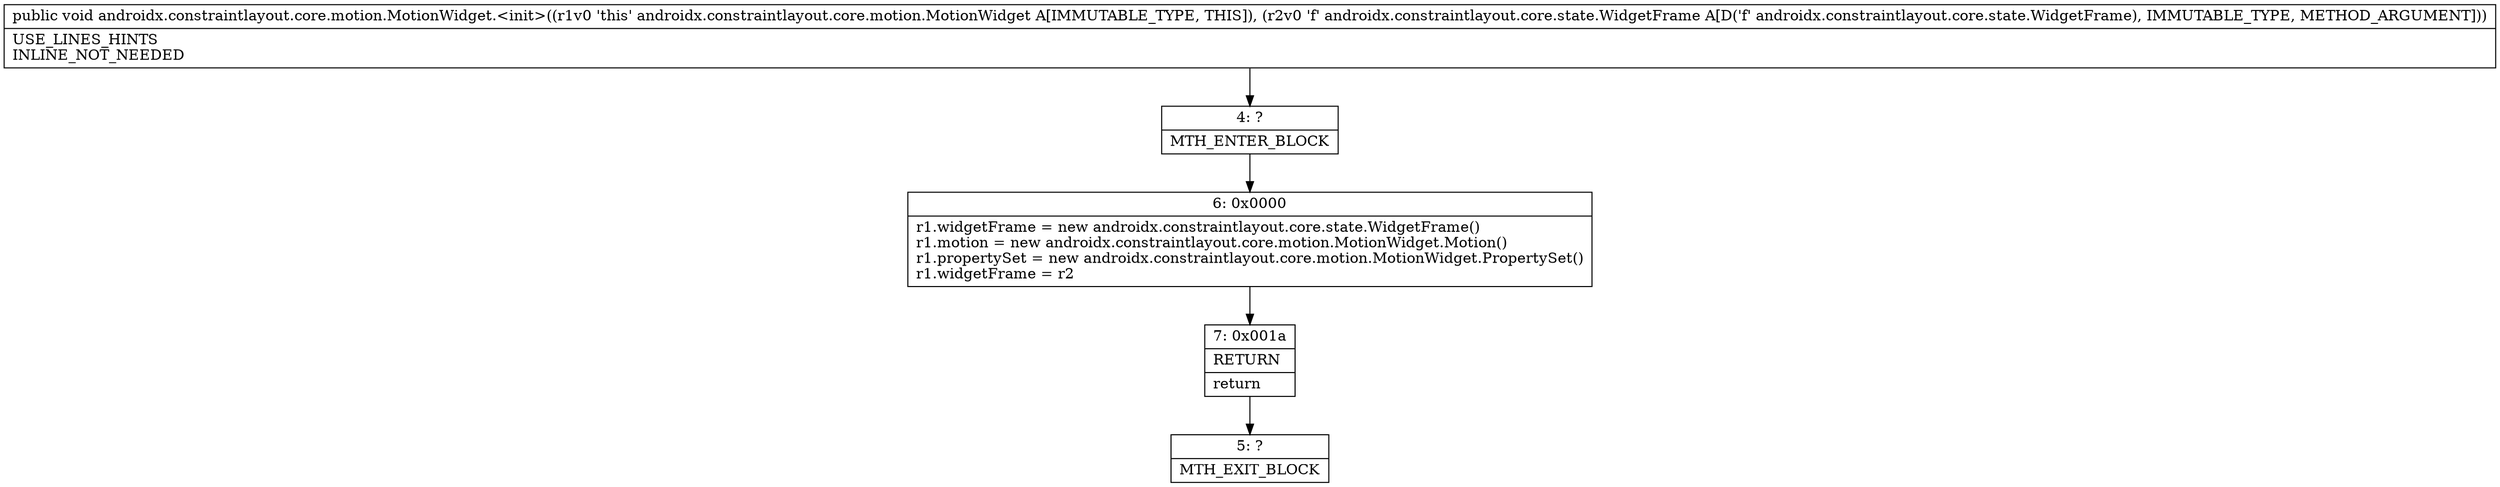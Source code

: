 digraph "CFG forandroidx.constraintlayout.core.motion.MotionWidget.\<init\>(Landroidx\/constraintlayout\/core\/state\/WidgetFrame;)V" {
Node_4 [shape=record,label="{4\:\ ?|MTH_ENTER_BLOCK\l}"];
Node_6 [shape=record,label="{6\:\ 0x0000|r1.widgetFrame = new androidx.constraintlayout.core.state.WidgetFrame()\lr1.motion = new androidx.constraintlayout.core.motion.MotionWidget.Motion()\lr1.propertySet = new androidx.constraintlayout.core.motion.MotionWidget.PropertySet()\lr1.widgetFrame = r2\l}"];
Node_7 [shape=record,label="{7\:\ 0x001a|RETURN\l|return\l}"];
Node_5 [shape=record,label="{5\:\ ?|MTH_EXIT_BLOCK\l}"];
MethodNode[shape=record,label="{public void androidx.constraintlayout.core.motion.MotionWidget.\<init\>((r1v0 'this' androidx.constraintlayout.core.motion.MotionWidget A[IMMUTABLE_TYPE, THIS]), (r2v0 'f' androidx.constraintlayout.core.state.WidgetFrame A[D('f' androidx.constraintlayout.core.state.WidgetFrame), IMMUTABLE_TYPE, METHOD_ARGUMENT]))  | USE_LINES_HINTS\lINLINE_NOT_NEEDED\l}"];
MethodNode -> Node_4;Node_4 -> Node_6;
Node_6 -> Node_7;
Node_7 -> Node_5;
}

